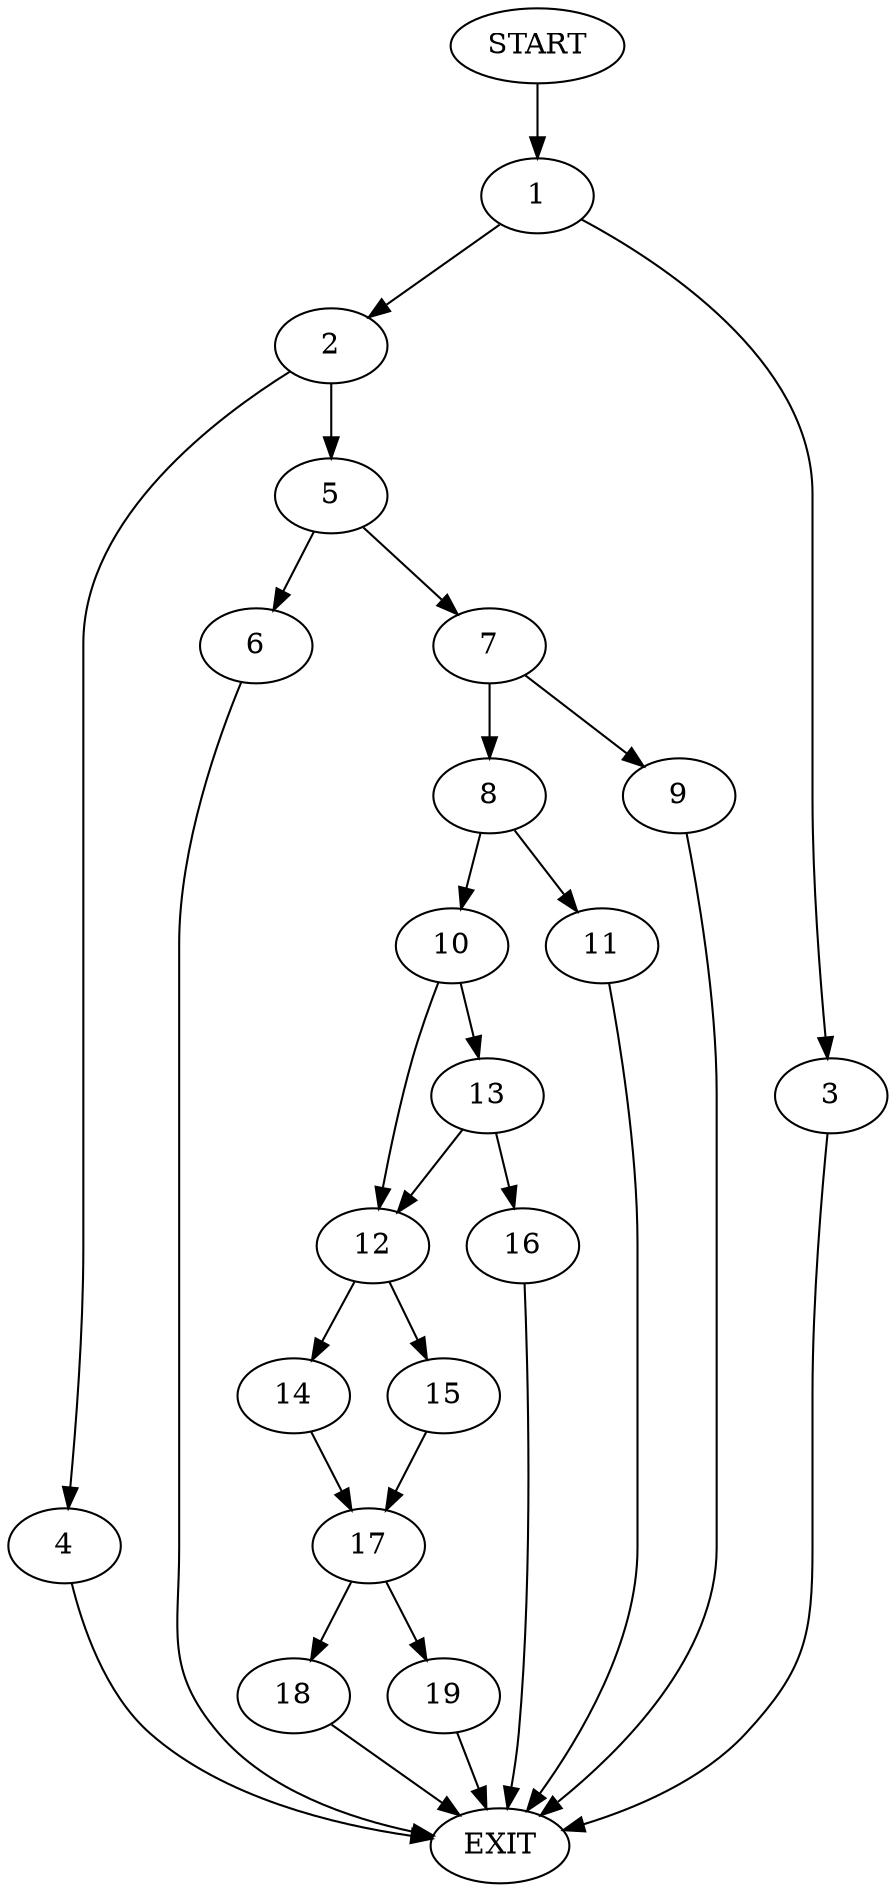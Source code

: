digraph {
0 [label="START"]
20 [label="EXIT"]
0 -> 1
1 -> 2
1 -> 3
3 -> 20
2 -> 4
2 -> 5
4 -> 20
5 -> 6
5 -> 7
7 -> 8
7 -> 9
6 -> 20
8 -> 10
8 -> 11
9 -> 20
11 -> 20
10 -> 12
10 -> 13
12 -> 14
12 -> 15
13 -> 12
13 -> 16
16 -> 20
14 -> 17
15 -> 17
17 -> 18
17 -> 19
18 -> 20
19 -> 20
}
